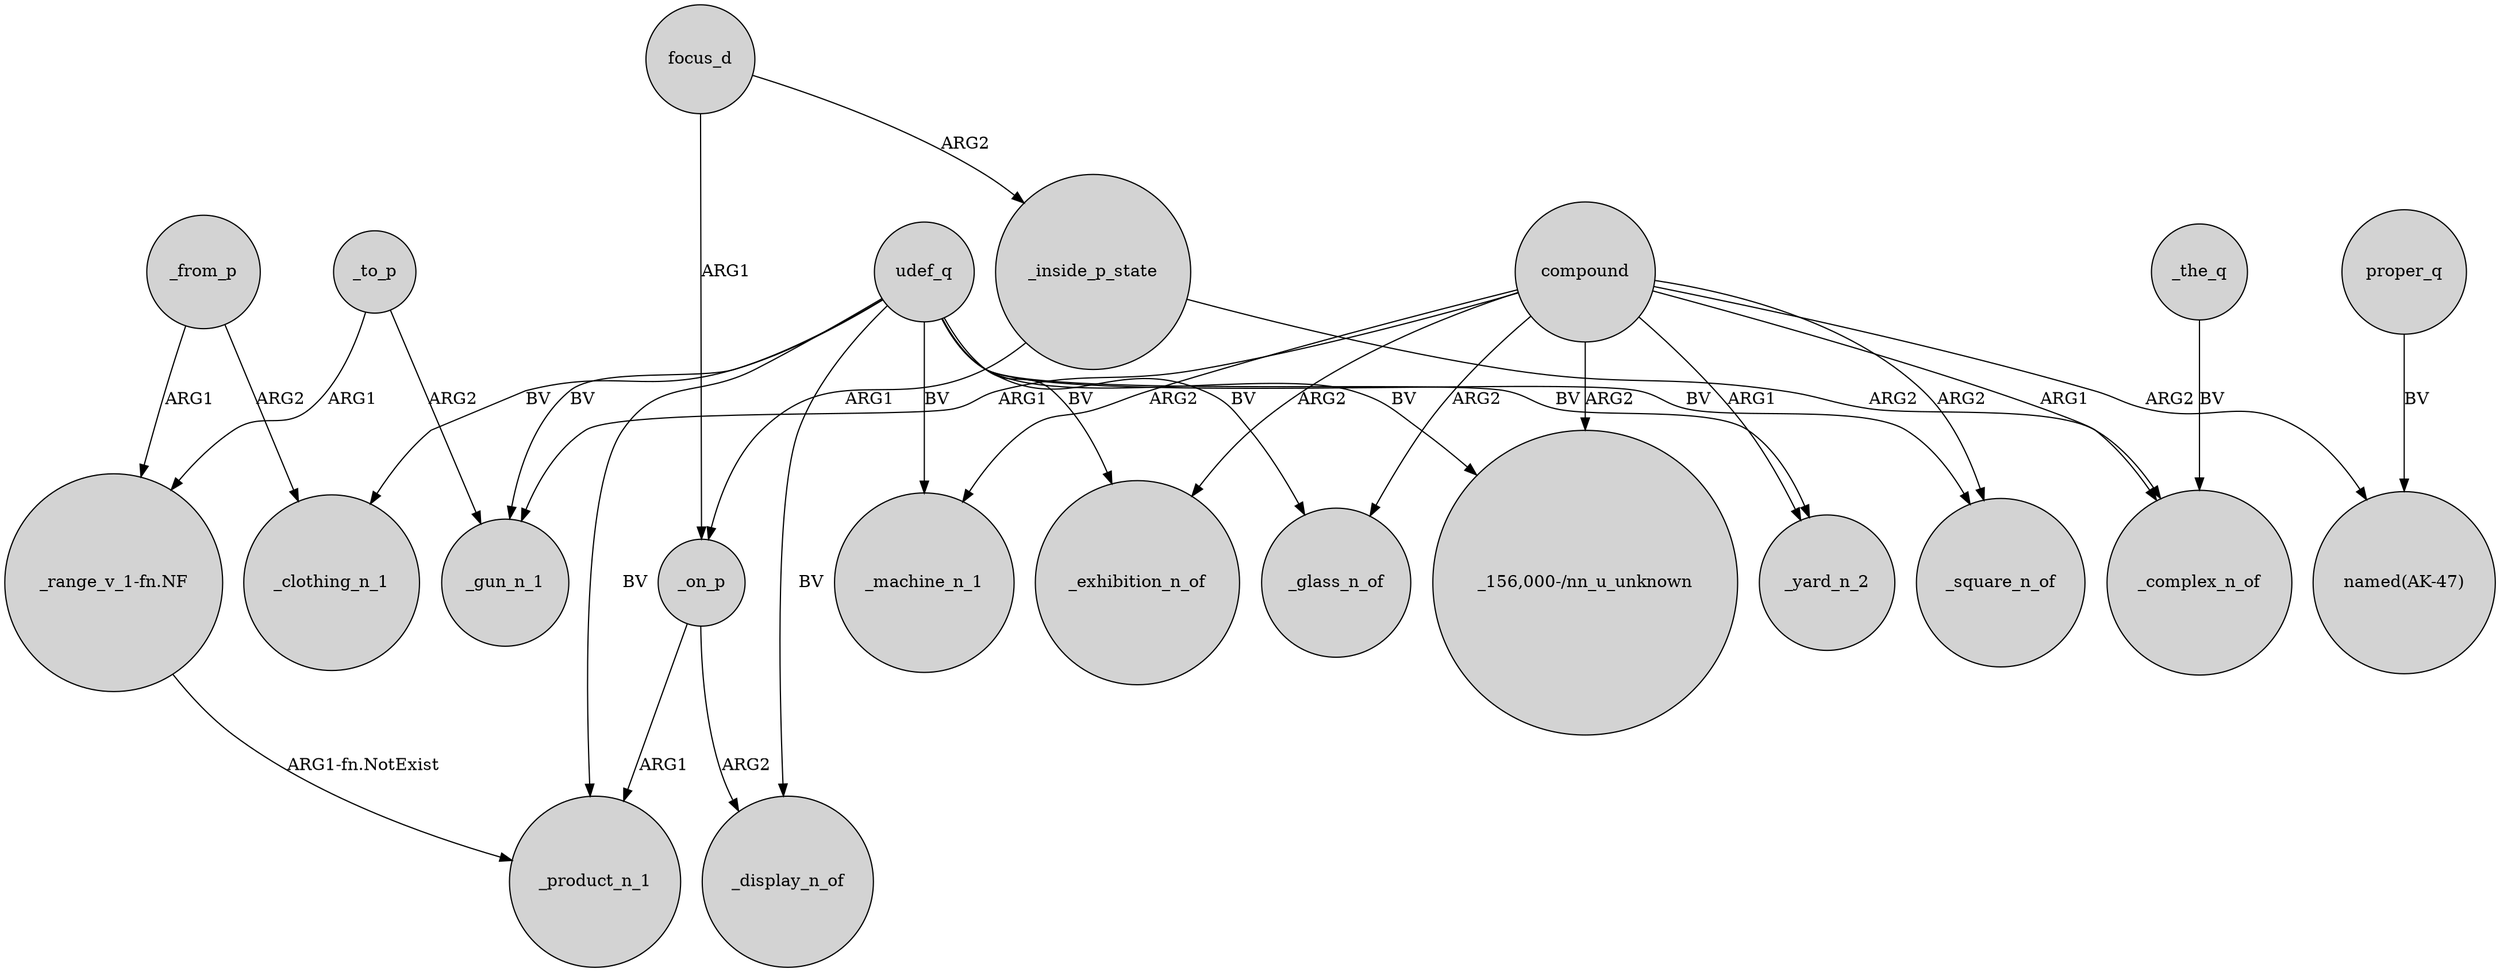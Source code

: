 digraph {
	node [shape=circle style=filled]
	focus_d -> _on_p [label=ARG1]
	udef_q -> _machine_n_1 [label=BV]
	compound -> "_156,000-/nn_u_unknown" [label=ARG2]
	compound -> _glass_n_of [label=ARG2]
	compound -> _yard_n_2 [label=ARG1]
	"_range_v_1-fn.NF" -> _product_n_1 [label="ARG1-fn.NotExist"]
	udef_q -> _yard_n_2 [label=BV]
	_to_p -> "_range_v_1-fn.NF" [label=ARG1]
	udef_q -> _display_n_of [label=BV]
	compound -> "named(AK-47)" [label=ARG2]
	compound -> _exhibition_n_of [label=ARG2]
	compound -> _square_n_of [label=ARG2]
	udef_q -> _clothing_n_1 [label=BV]
	udef_q -> _gun_n_1 [label=BV]
	_the_q -> _complex_n_of [label=BV]
	proper_q -> "named(AK-47)" [label=BV]
	_on_p -> _product_n_1 [label=ARG1]
	_on_p -> _display_n_of [label=ARG2]
	udef_q -> _glass_n_of [label=BV]
	udef_q -> _exhibition_n_of [label=BV]
	compound -> _machine_n_1 [label=ARG2]
	_inside_p_state -> _on_p [label=ARG1]
	focus_d -> _inside_p_state [label=ARG2]
	udef_q -> _product_n_1 [label=BV]
	_to_p -> _gun_n_1 [label=ARG2]
	_inside_p_state -> _complex_n_of [label=ARG2]
	compound -> _complex_n_of [label=ARG1]
	_from_p -> _clothing_n_1 [label=ARG2]
	udef_q -> _square_n_of [label=BV]
	_from_p -> "_range_v_1-fn.NF" [label=ARG1]
	compound -> _gun_n_1 [label=ARG1]
	udef_q -> "_156,000-/nn_u_unknown" [label=BV]
}
